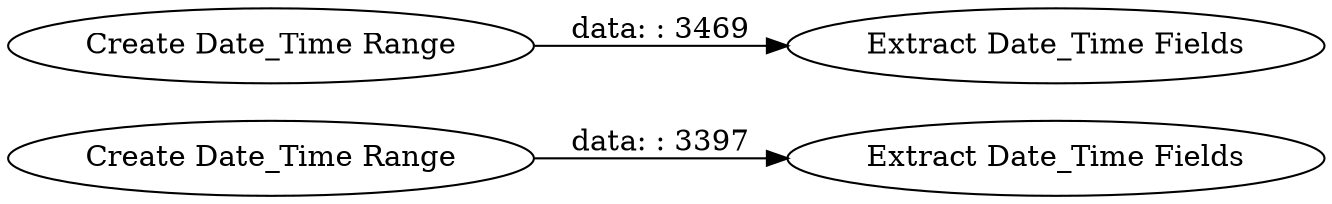 digraph {
	"-133759719037184264_4" [label="Extract Date_Time Fields"]
	"-133759719037184264_3" [label="Create Date_Time Range"]
	"-133759719037184264_2" [label="Extract Date_Time Fields"]
	"-133759719037184264_1" [label="Create Date_Time Range"]
	"-133759719037184264_1" -> "-133759719037184264_2" [label="data: : 3469"]
	"-133759719037184264_3" -> "-133759719037184264_4" [label="data: : 3397"]
	rankdir=LR
}
